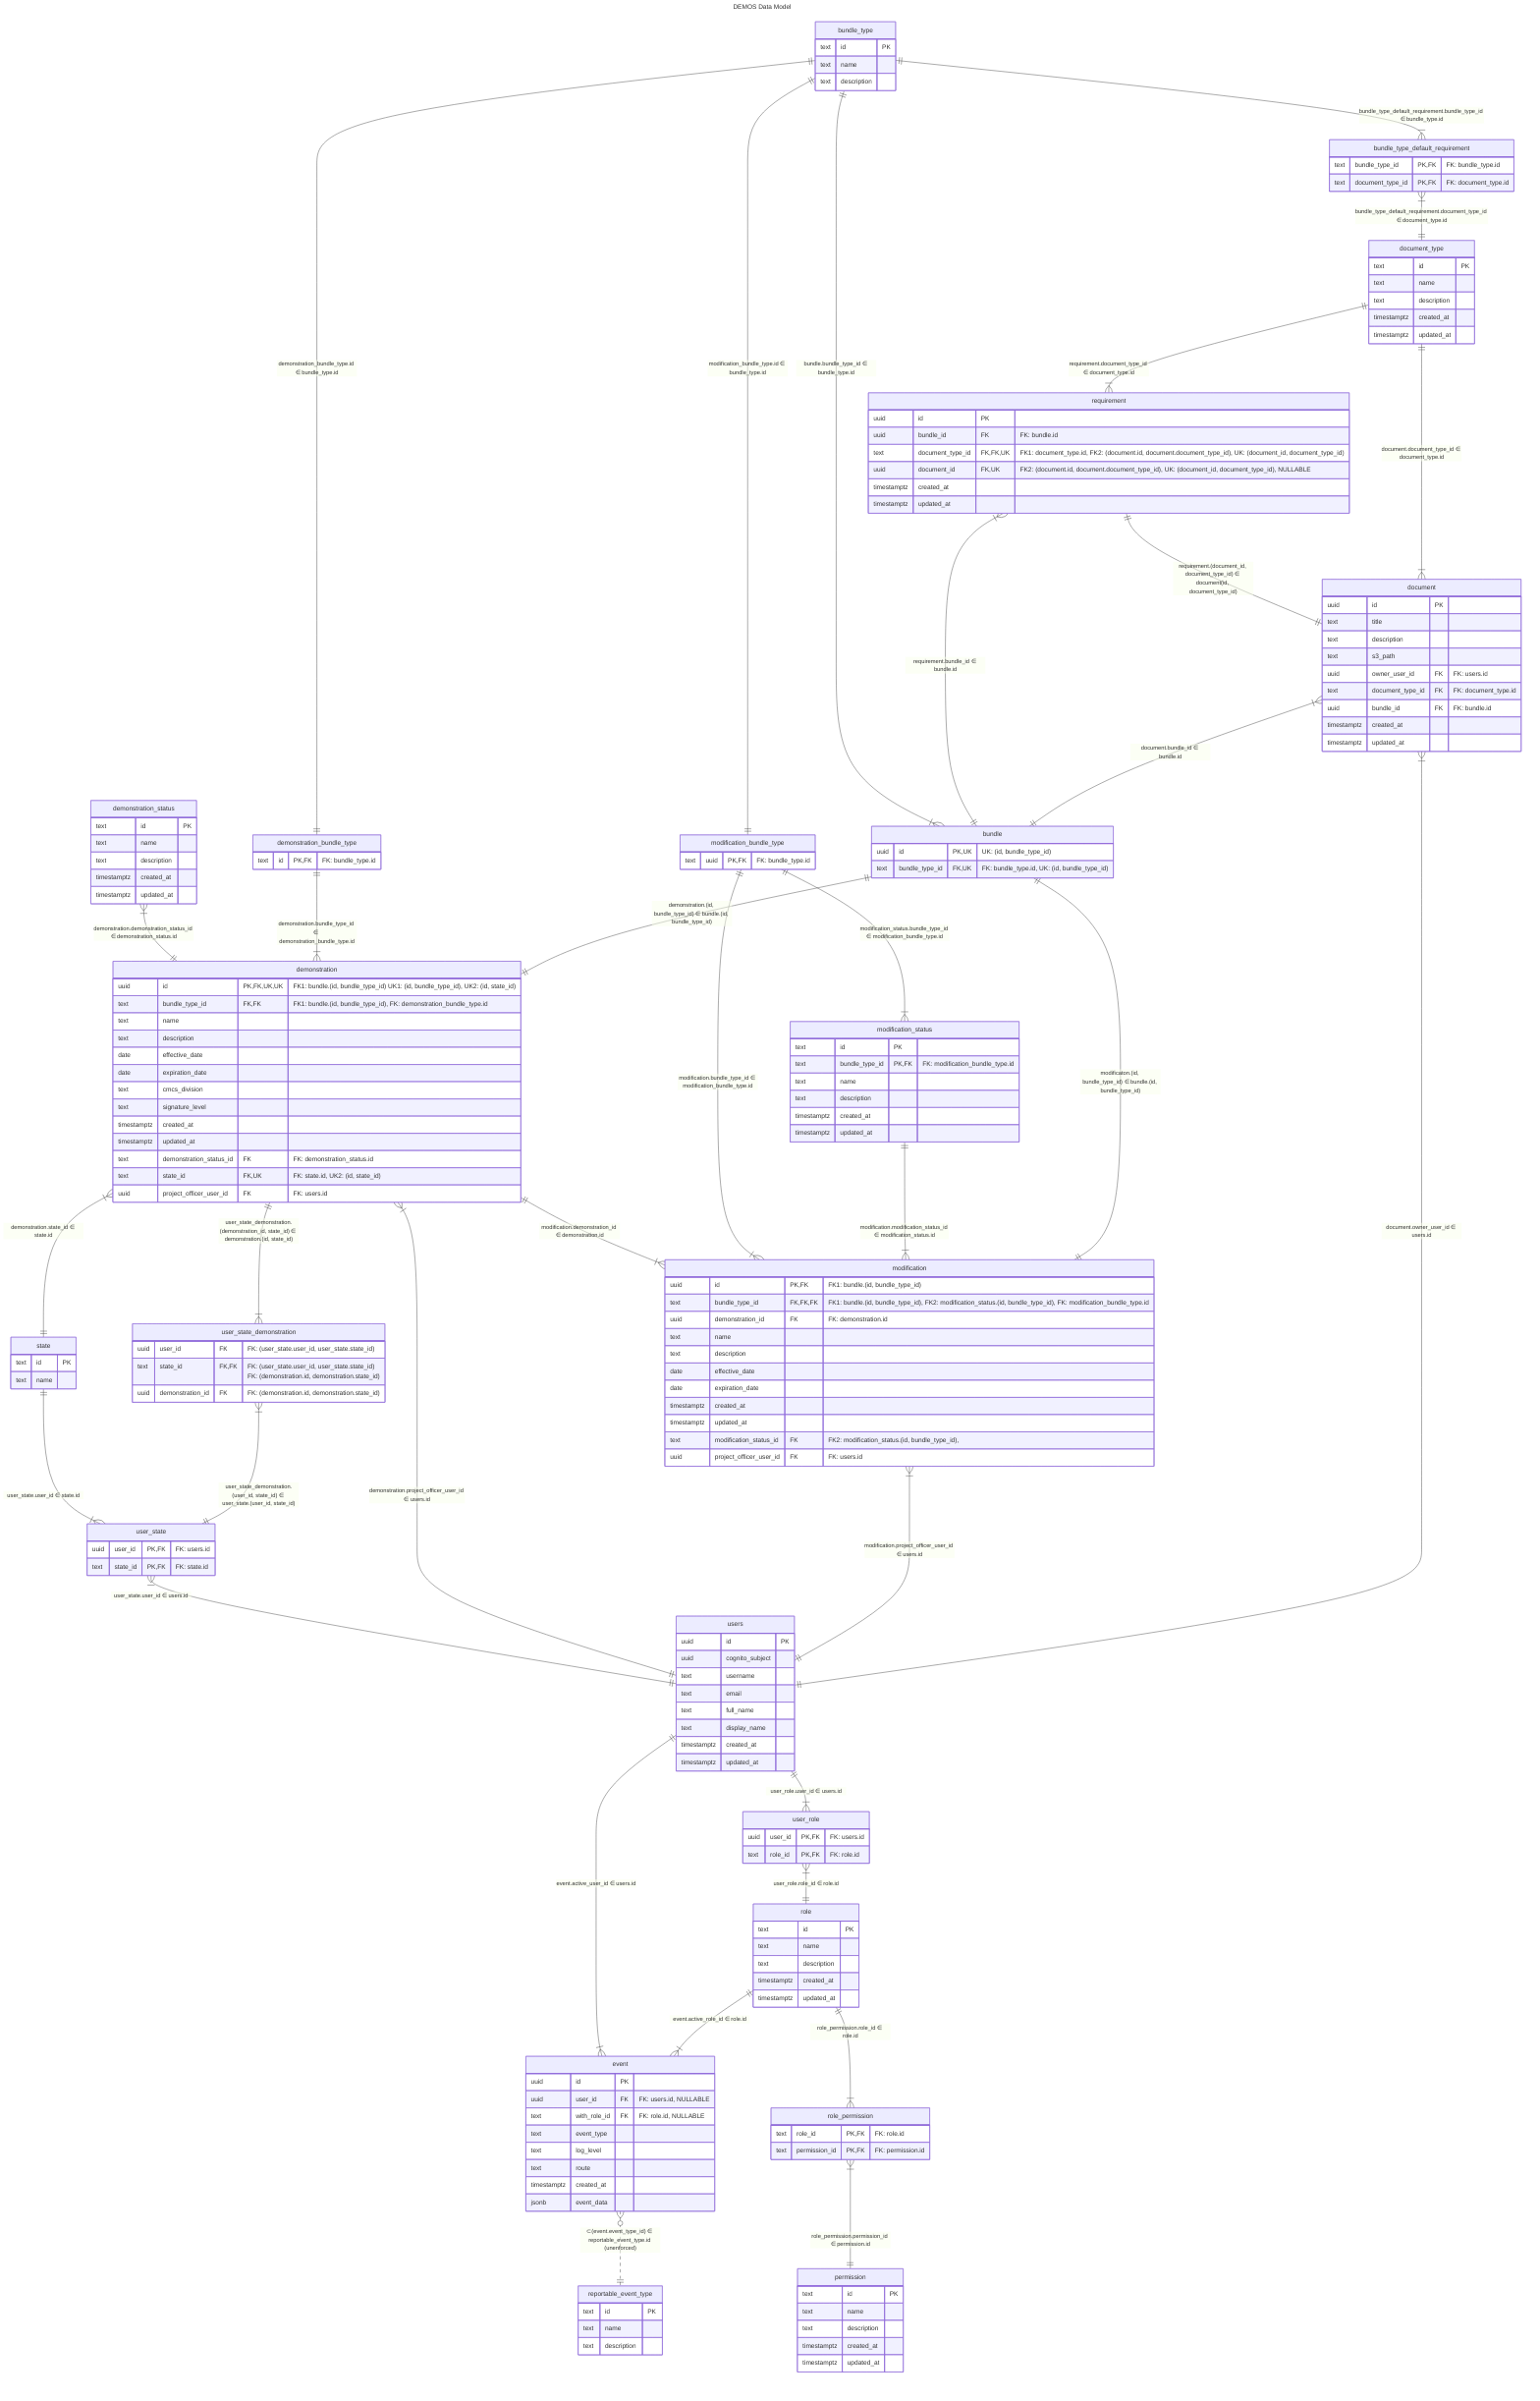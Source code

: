 ---
title: DEMOS Data Model
---

erDiagram

  document_type ||--|{ document : "document.document_type_id ∈ document_type.id"
  document_type ||--|{ requirement : "requirement.document_type_id ∈ document_type.id"
  bundle ||--|| modification : "modificaton.(id, bundle_type_id) ∈ bundle.(id, bundle_type_id)"
  document }|--|| bundle : "document.bundle_id ∈ bundle.id"
  requirement }|--|| bundle : "requirement.bundle_id ∈ bundle.id"
  bundle ||--|| demonstration : "demonstration.(id, bundle_type_id) ∈ bundle.(id, bundle_type_id)"
  bundle_type ||--|| modification_bundle_type : "modification_bundle_type.id ∈ bundle_type.id"
  bundle_type ||--|{ bundle : "bundle.bundle_type_id ∈ bundle_type.id"
  bundle_type ||--|| demonstration_bundle_type : "demonstration_bundle_type.id ∈ bundle_type.id"
  modification_status ||--|{ modification : "modification.modification_status_id ∈ modification_status.id"
  modification_bundle_type ||--|{ modification : "modification.bundle_type_id ∈ modification_bundle_type.id"
  modification_bundle_type ||--|{ modification_status: "modification_status.bundle_type_id ∈ modification_bundle_type.id"
  demonstration_bundle_type ||--|{ demonstration : "demonstration.bundle_type_id ∈ demonstration_bundle_type.id"
  document }|--|| users : "document.owner_user_id ∈ users.id"
  modification }|--|| users : "modification.project_officer_user_id ∈ users.id"
  demonstration }|--|| users : "demonstration.project_officer_user_id ∈ users.id"
  user_state_demonstration }|--|| user_state : "user_state_demonstration.(user_id, state_id) ∈ user_state.(user_id, state_id)"
  role ||--|{ event: "event.active_role_id ∈ role.id"
  users ||--|{ event : "event.active_user_id ∈ users.id"
  users ||--|{ user_role : "user_role.user_id ∈ users.id"
  user_state }|--|| users : "user_state.user_id ∈ users.id"
  state ||--|{ user_state : "user_state.user_id ∈ state.id"
  demonstration }|--|| state : "demonstration.state_id ∈ state.id"
  demonstration ||--|{ user_state_demonstration : "user_state_demonstration.(demonstration_id, state_id) ∈ demonstration.(id, state_id)"
  demonstration_status }|--|| demonstration : "demonstration.demonstration_status_id ∈ demonstration_status.id"
  user_role }|--|| role : "user_role.role_id ∈ role.id"
  role ||--|{ role_permission : "role_permission.role_id ∈ role.id"
  role_permission }|--|| permission : "role_permission.permission_id ∈ permission.id"
  demonstration ||--|{ modification : "modification.demonstration_id ∈ demonstration.id"
  requirement ||--|| document : "requirement.(document_id, document_type_id) ∈ document(id, document_type_id)"
  bundle_type_default_requirement }|--|| document_type : "bundle_type_default_requirement.document_type_id ∈ document_type.id"
  bundle_type ||--|{ bundle_type_default_requirement : "bundle_type_default_requirement.bundle_type_id ∈ bundle_type.id"
  event }O..|| reportable_event_type : "⊂(event.event_type_id) ∈ reportable_event_type.id (unenforced)"

  bundle {
    uuid id PK, UK "UK: (id, bundle_type_id)"
    text bundle_type_id FK, UK "FK: bundle_type.id, UK: (id, bundle_type_id)"
  }

  bundle_type {
    text id PK
    text name
    text description
  }

  bundle_type_default_requirement {
    text bundle_type_id PK, FK "FK: bundle_type.id"
    text document_type_id PK, FK "FK: document_type.id"
  }

  demonstration {
    uuid id PK, FK, UK, UK "FK1: bundle.(id, bundle_type_id) UK1: (id, bundle_type_id), UK2: (id, state_id)"
    text bundle_type_id FK, FK "FK1: bundle.(id, bundle_type_id), FK: demonstration_bundle_type.id"
    text name
    text description
    date effective_date
    date expiration_date
    text cmcs_division
    text signature_level
    timestamptz created_at
    timestamptz updated_at
    text demonstration_status_id FK "FK: demonstration_status.id"
    text state_id FK, UK "FK: state.id, UK2: (id, state_id)"
    uuid project_officer_user_id FK "FK: users.id"
  }

  demonstration_bundle_type {
    text id PK, FK "FK: bundle_type.id"
  }

  demonstration_status {
    text id PK
    text name
    text description
    timestamptz created_at
    timestamptz updated_at
  }

  document {
    uuid id PK
    text title
    text description
    text s3_path
    uuid owner_user_id FK "FK: users.id"
    text document_type_id FK "FK: document_type.id"
    uuid bundle_id FK "FK: bundle.id"
    timestamptz created_at
    timestamptz updated_at
  }

  document_type {
    text id PK
    text name
    text description
    timestamptz created_at
    timestamptz updated_at
  }

  event {
    uuid id PK
    uuid user_id FK "FK: users.id, NULLABLE"
    text with_role_id FK "FK: role.id, NULLABLE"
    text event_type
    text log_level
    text route
    timestamptz created_at
    jsonb event_data
  }

  modification {
    uuid id PK, FK "FK1: bundle.(id, bundle_type_id)"
    text bundle_type_id FK, FK, FK "FK1: bundle.(id, bundle_type_id), FK2: modification_status.(id, bundle_type_id), FK: modification_bundle_type.id"
    uuid demonstration_id FK "FK: demonstration.id"
    text name
    text description
    date effective_date
    date expiration_date
    timestamptz created_at
    timestamptz updated_at
    text modification_status_id FK "FK2: modification_status.(id, bundle_type_id),"
    uuid project_officer_user_id FK "FK: users.id"
  }

  modification_bundle_type {
    text uuid PK, FK "FK: bundle_type.id"
  }

  modification_status {
    text id PK
    text bundle_type_id PK, FK "FK: modification_bundle_type.id"
    text name
    text description
    timestamptz created_at
    timestamptz updated_at
  }

  permission {
    text id PK
    text name
    text description
    timestamptz created_at
    timestamptz updated_at
  }

  requirement {
    uuid id PK
    uuid bundle_id FK "FK: bundle.id"
    text document_type_id FK, FK, UK "FK1: document_type.id, FK2: (document.id, document.document_type_id), UK: (document_id, document_type_id)"
    uuid document_id FK, UK "FK2: (document.id, document.document_type_id), UK: (document_id, document_type_id), NULLABLE"
    timestamptz created_at
    timestamptz updated_at
  }

  reportable_event_type {
    text id PK
    text name
    text description
  }

  role {
    text id PK
    text name
    text description
    timestamptz created_at
    timestamptz updated_at
  }

  role_permission {
    text role_id PK, FK "FK: role.id"
    text permission_id PK, FK "FK: permission.id"
  }

  state {
    text id PK
    text name
  }

  user_role {
    uuid user_id PK, FK "FK: users.id"
    text role_id PK, FK "FK: role.id"
  }

  user_state {
    uuid user_id PK, FK "FK: users.id"
    text state_id PK, FK "FK: state.id"
  }

  user_state_demonstration {
    uuid user_id FK "FK: (user_state.user_id, user_state.state_id)"
    text state_id FK, FK "FK: (user_state.user_id, user_state.state_id)<br>FK: (demonstration.id, demonstration.state_id)"
    uuid demonstration_id FK "FK: (demonstration.id, demonstration.state_id)"
  }

  users {
    uuid id PK
    uuid cognito_subject
    text username
    text email
    text full_name
    text display_name
    timestamptz created_at
    timestamptz updated_at
  }